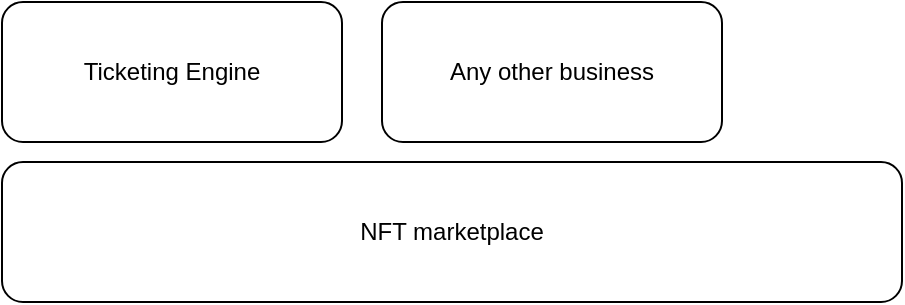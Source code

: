 <mxfile version="20.1.1" type="github"><diagram id="GIkkVM34AjQF91nyByfJ" name="Page-1"><mxGraphModel dx="1365" dy="823" grid="1" gridSize="10" guides="1" tooltips="1" connect="1" arrows="1" fold="1" page="1" pageScale="1" pageWidth="827" pageHeight="1169" math="0" shadow="0"><root><mxCell id="0"/><mxCell id="1" parent="0"/><mxCell id="MYpfHFFUJQZ03H1_oaJY-1" value="NFT marketplace" style="rounded=1;whiteSpace=wrap;html=1;" parent="1" vertex="1"><mxGeometry x="200" y="490" width="450" height="70" as="geometry"/></mxCell><mxCell id="JktGOIsitH5aF-A3-t2N-1" value="Ticketing Engine" style="rounded=1;whiteSpace=wrap;html=1;" parent="1" vertex="1"><mxGeometry x="200" y="410" width="170" height="70" as="geometry"/></mxCell><mxCell id="JktGOIsitH5aF-A3-t2N-2" value="Any other business" style="rounded=1;whiteSpace=wrap;html=1;" parent="1" vertex="1"><mxGeometry x="390" y="410" width="170" height="70" as="geometry"/></mxCell></root></mxGraphModel></diagram></mxfile>